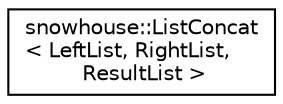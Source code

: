 digraph "Graphical Class Hierarchy"
{
 // INTERACTIVE_SVG=YES
  edge [fontname="Helvetica",fontsize="10",labelfontname="Helvetica",labelfontsize="10"];
  node [fontname="Helvetica",fontsize="10",shape=record];
  rankdir="LR";
  Node0 [label="snowhouse::ListConcat\l\< LeftList, RightList,\l ResultList \>",height=0.2,width=0.4,color="black", fillcolor="white", style="filled",URL="$structsnowhouse_1_1ListConcat.html"];
}
